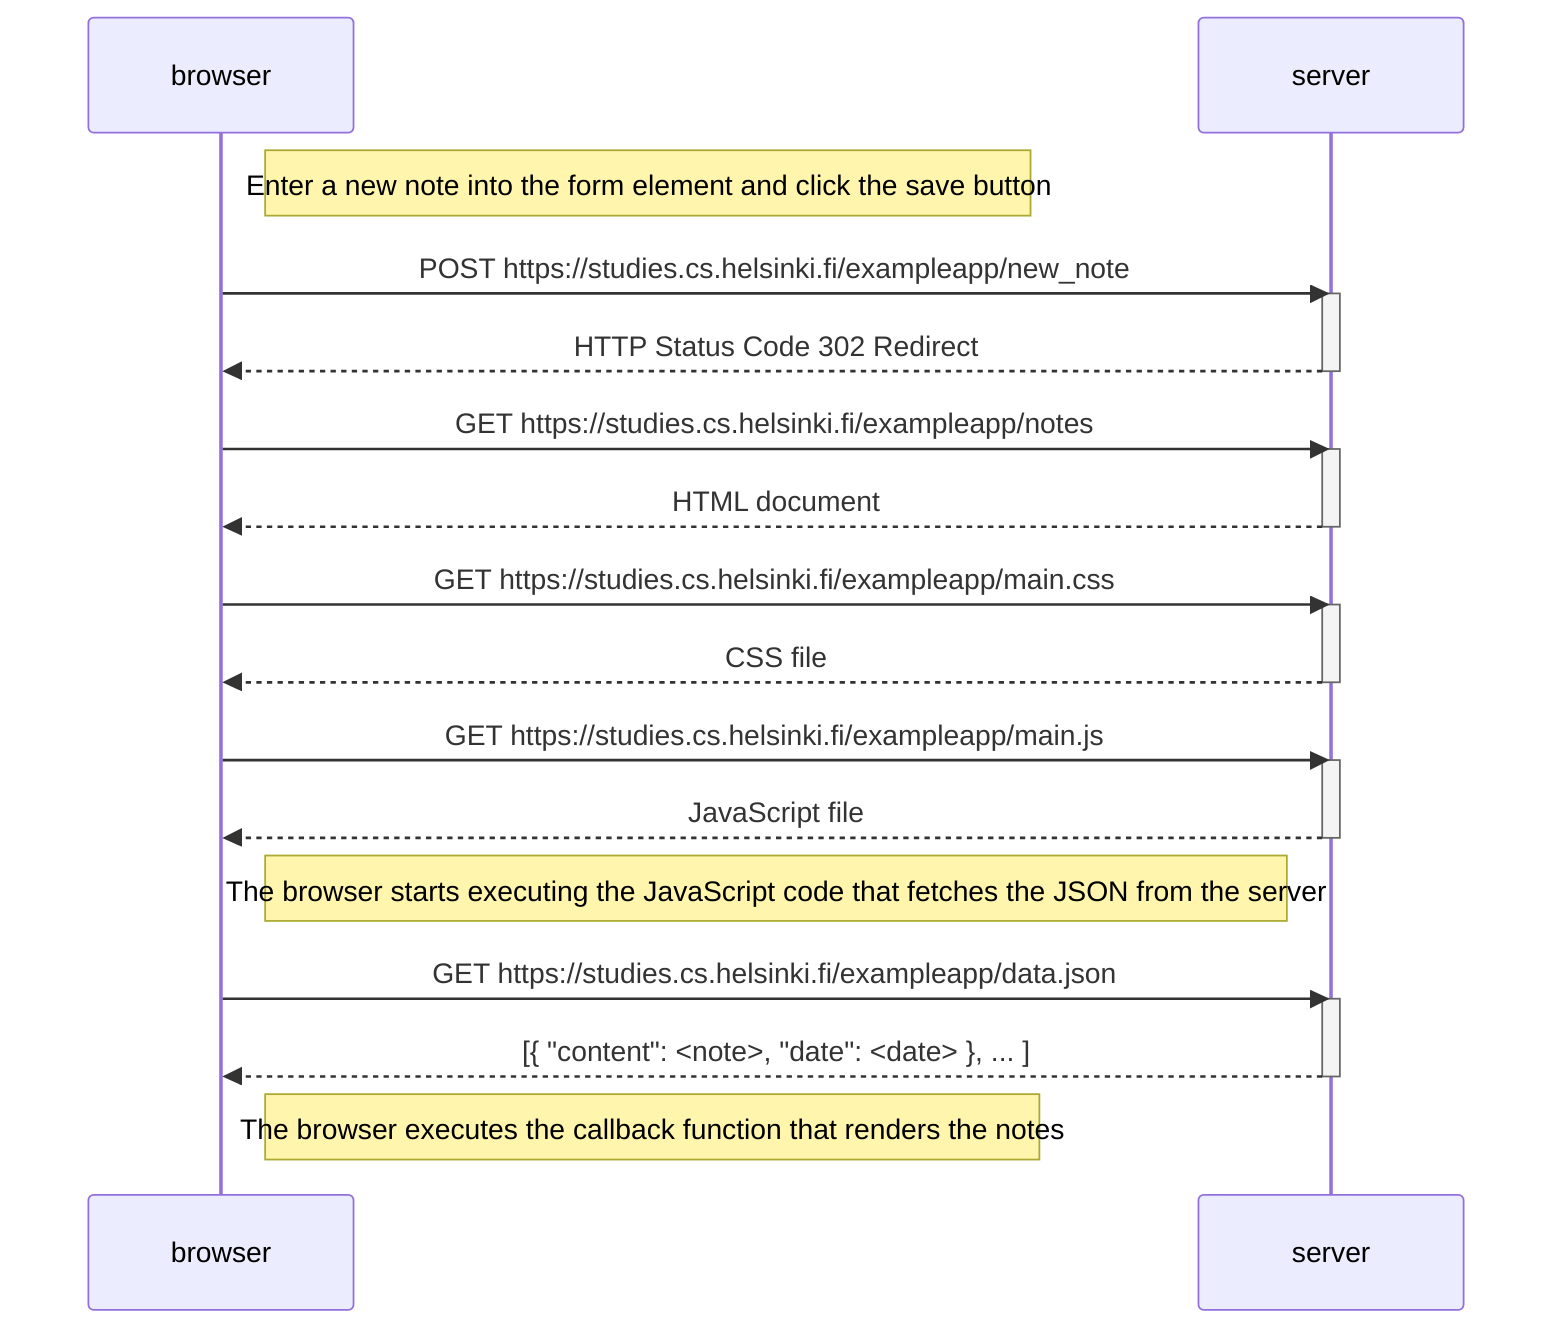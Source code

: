 sequenceDiagram
    participant browser
    participant server

    Note right of browser: Enter a new note into the form element and click the save button
    browser->>server: POST https://studies.cs.helsinki.fi/exampleapp/new_note
    activate server
    server-->>browser: HTTP Status Code 302 Redirect
    deactivate server

    browser->>server: GET https://studies.cs.helsinki.fi/exampleapp/notes
    activate server
    server-->>browser: HTML document
    deactivate server

    
    browser->>server: GET https://studies.cs.helsinki.fi/exampleapp/main.css
    activate server
    server-->>browser: CSS file
    deactivate server

    browser->>server: GET https://studies.cs.helsinki.fi/exampleapp/main.js
    activate server
    server-->>browser: JavaScript file
    deactivate server

        Note right of browser: The browser starts executing the JavaScript code that fetches the JSON from the server

    browser->>server: GET https://studies.cs.helsinki.fi/exampleapp/data.json
    activate server
    server-->>browser: [{ "content": <note>, "date": <date> }, ... ]
    deactivate server

    Note right of browser: The browser executes the callback function that renders the notes